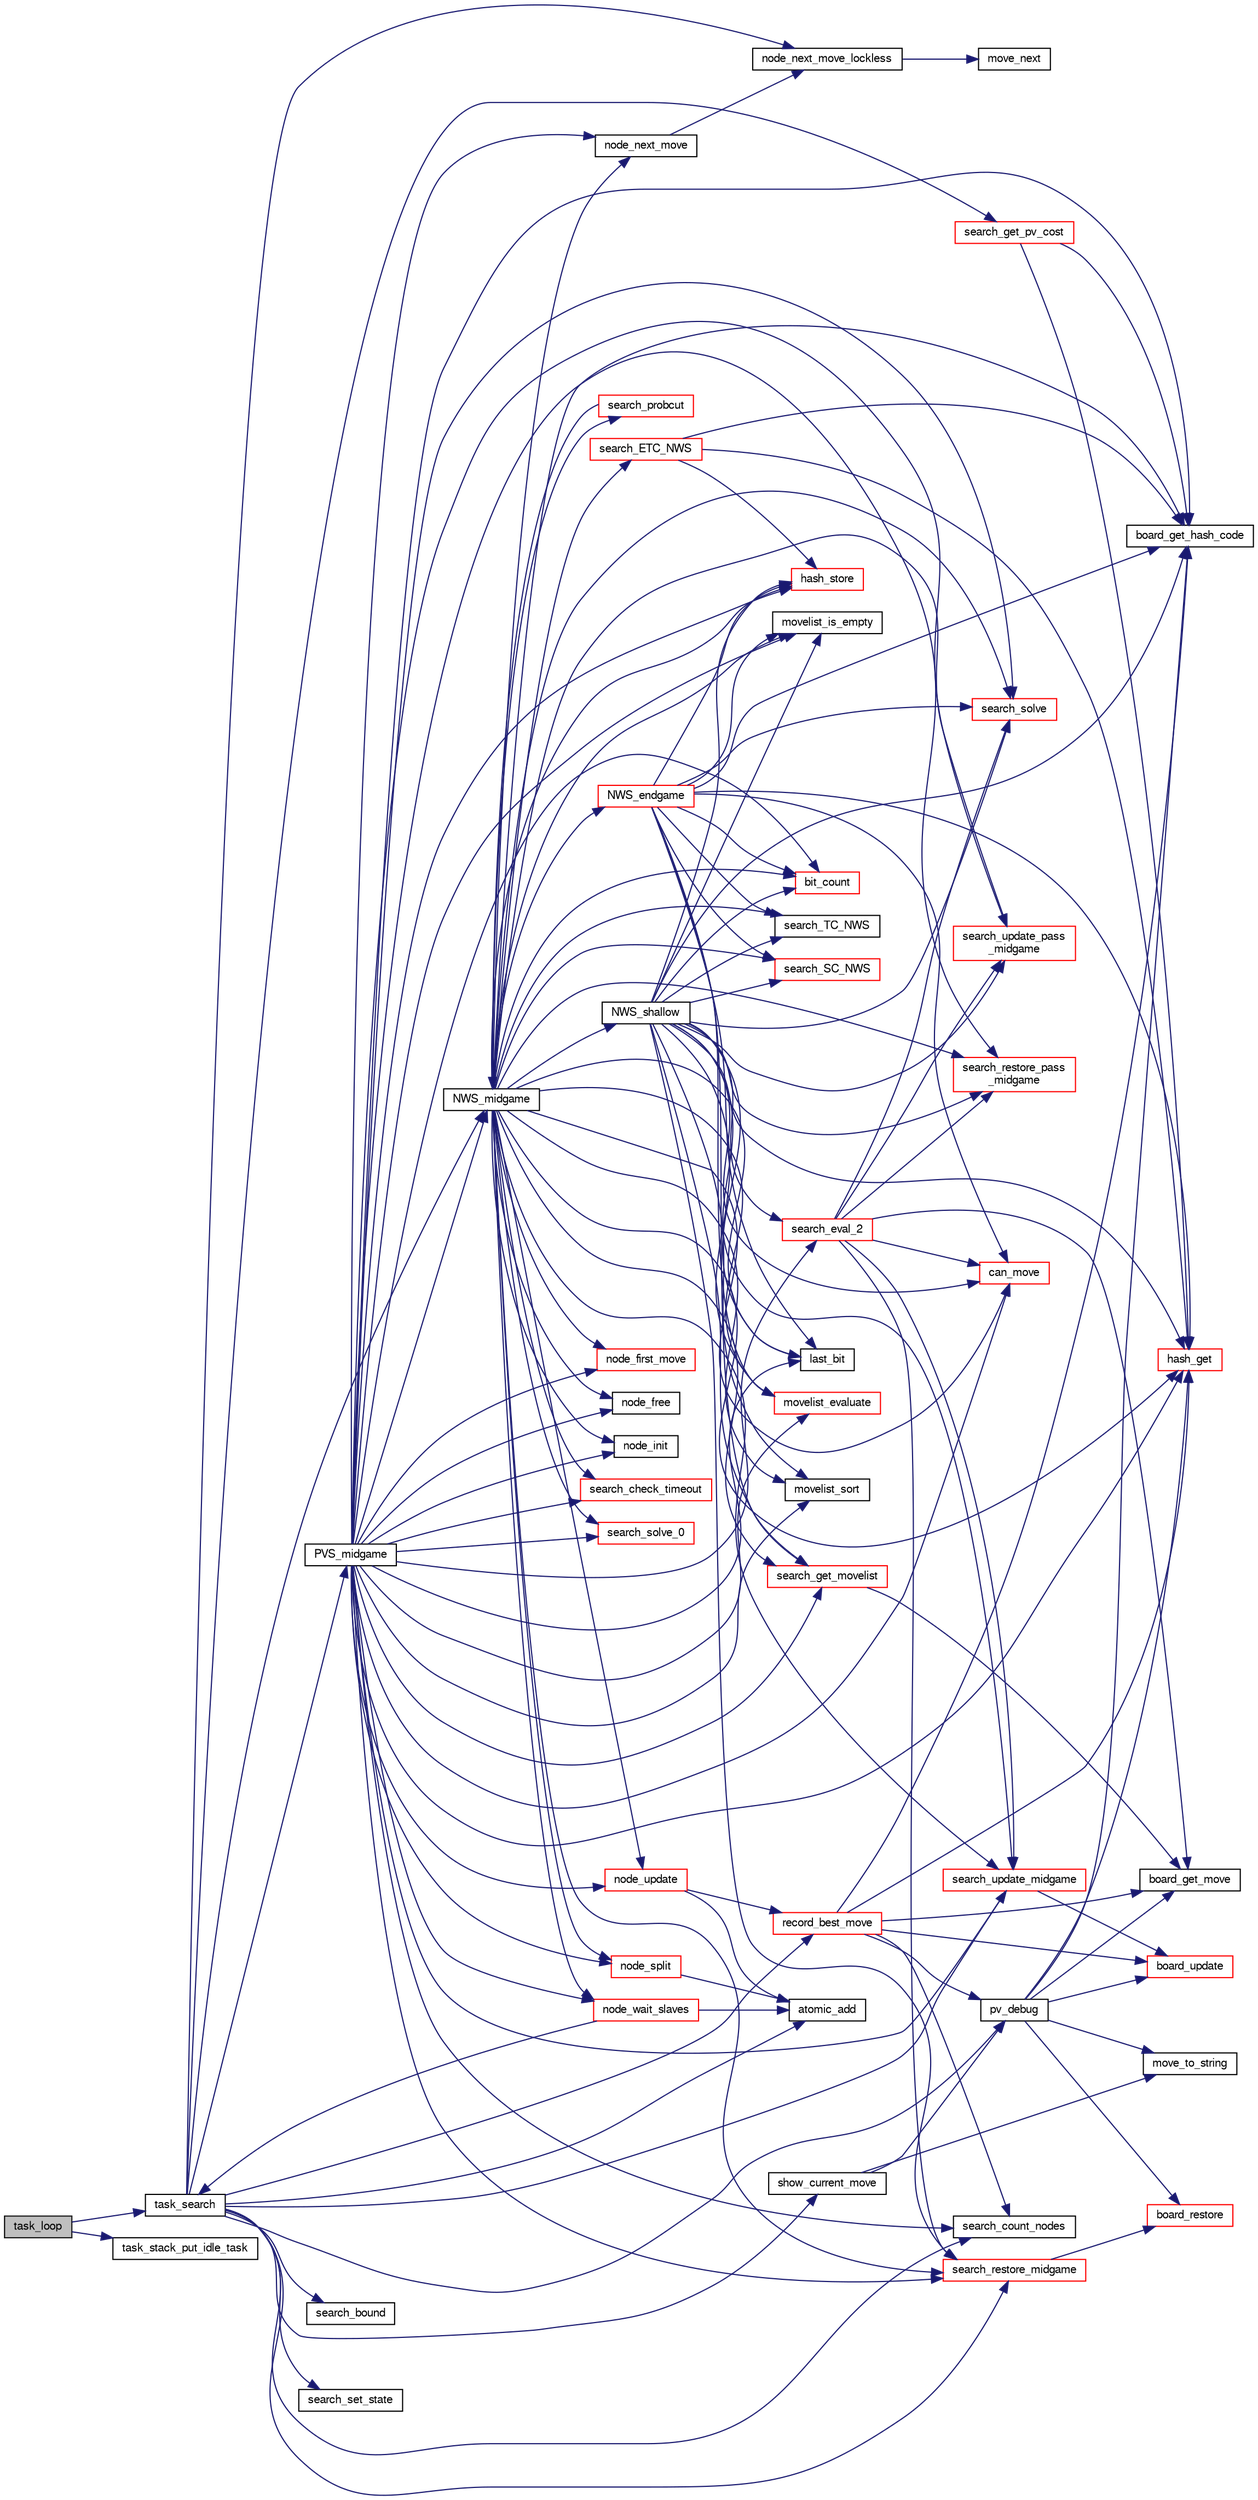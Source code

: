 digraph "task_loop"
{
 // LATEX_PDF_SIZE
  bgcolor="transparent";
  edge [fontname="FreeSans",fontsize="10",labelfontname="FreeSans",labelfontsize="10"];
  node [fontname="FreeSans",fontsize="10",shape=record];
  rankdir="LR";
  Node1 [label="task_loop",height=0.2,width=0.4,color="black", fillcolor="grey75", style="filled", fontcolor="black",tooltip="The main loop runned by a task."];
  Node1 -> Node2 [color="midnightblue",fontsize="10",style="solid",fontname="FreeSans"];
  Node2 [label="task_search",height=0.2,width=0.4,color="black",URL="$ybwc_8c.html#aaa4fc1461e78cd5569318f9e19399e50",tooltip="A parallel search within a Task structure."];
  Node2 -> Node3 [color="midnightblue",fontsize="10",style="solid",fontname="FreeSans"];
  Node3 [label="atomic_add",height=0.2,width=0.4,color="black",URL="$util_8h.html#a810a91328534783b77f0e95327f37270",tooltip=" "];
  Node2 -> Node4 [color="midnightblue",fontsize="10",style="solid",fontname="FreeSans"];
  Node4 [label="node_next_move_lockless",height=0.2,width=0.4,color="black",URL="$ybwc_8c.html#afa0e58a0825e315ec77c2504f4f3f1fe",tooltip="Get the next move of the move list."];
  Node4 -> Node5 [color="midnightblue",fontsize="10",style="solid",fontname="FreeSans"];
  Node5 [label="move_next",height=0.2,width=0.4,color="black",URL="$move_8c.html#a70f7e30cf2aa1dffdcde82ad10badab4",tooltip="Return the next move from the list."];
  Node2 -> Node6 [color="midnightblue",fontsize="10",style="solid",fontname="FreeSans"];
  Node6 [label="NWS_midgame",height=0.2,width=0.4,color="black",URL="$midgame_8c.html#a124e89d53abb00ee28a9f3135b5682dc",tooltip="Evaluate a midgame position with a Null Window Search algorithm."];
  Node6 -> Node7 [color="midnightblue",fontsize="10",style="solid",fontname="FreeSans"];
  Node7 [label="bit_count",height=0.2,width=0.4,color="red",URL="$bit_8c.html#a830fec0a90989da1f1900ff609b92167",tooltip="Count the number of bits set to one in an unsigned long long."];
  Node6 -> Node9 [color="midnightblue",fontsize="10",style="solid",fontname="FreeSans"];
  Node9 [label="board_get_hash_code",height=0.2,width=0.4,color="black",URL="$board_8c.html#a0e6cff6e714bcb714e2b9b2d7b9fbec6",tooltip="Compute a hash code."];
  Node6 -> Node10 [color="midnightblue",fontsize="10",style="solid",fontname="FreeSans"];
  Node10 [label="can_move",height=0.2,width=0.4,color="red",URL="$board_8c.html#ae1a532d6eaa0e55357d0f4b9cd659b88",tooltip="Check if a player can move."];
  Node6 -> Node13 [color="midnightblue",fontsize="10",style="solid",fontname="FreeSans"];
  Node13 [label="hash_get",height=0.2,width=0.4,color="red",URL="$hash-lock-free_8c.html#a6f54ce833279fec9ac110dcce45565ad",tooltip="Find an hash table entry according to the evaluated board hash codes."];
  Node6 -> Node15 [color="midnightblue",fontsize="10",style="solid",fontname="FreeSans"];
  Node15 [label="hash_store",height=0.2,width=0.4,color="red",URL="$hash-lock-free_8c.html#ae70e5c17e3d2cf7fb49e085be7092843",tooltip="Store an hashtable item."];
  Node6 -> Node22 [color="midnightblue",fontsize="10",style="solid",fontname="FreeSans"];
  Node22 [label="last_bit",height=0.2,width=0.4,color="black",URL="$bit_8c.html#ad47d9158c952a78b9602c699ab6ece49",tooltip="Search the last bit set (same as log2())."];
  Node6 -> Node23 [color="midnightblue",fontsize="10",style="solid",fontname="FreeSans"];
  Node23 [label="movelist_evaluate",height=0.2,width=0.4,color="red",URL="$move_8c.html#a9b4b1c7be1b237198713f0355f60fe28",tooltip="Evaluate a list of move in order to sort it."];
  Node6 -> Node43 [color="midnightblue",fontsize="10",style="solid",fontname="FreeSans"];
  Node43 [label="movelist_is_empty",height=0.2,width=0.4,color="black",URL="$move_8c.html#a13dc373d7c20c99db5dfbc1b70e20d15",tooltip="Check if the list is empty."];
  Node6 -> Node44 [color="midnightblue",fontsize="10",style="solid",fontname="FreeSans"];
  Node44 [label="movelist_sort",height=0.2,width=0.4,color="black",URL="$move_8c.html#a38bfc9e186591a76e2b3c673075effd3",tooltip="Sort all moves."];
  Node6 -> Node75 [color="midnightblue",fontsize="10",style="solid",fontname="FreeSans"];
  Node75 [label="node_first_move",height=0.2,width=0.4,color="red",URL="$ybwc_8c.html#add2247a628b88fd27119dfbe49a41111",tooltip="Get the first move of the move list."];
  Node6 -> Node77 [color="midnightblue",fontsize="10",style="solid",fontname="FreeSans"];
  Node77 [label="node_free",height=0.2,width=0.4,color="black",URL="$ybwc_8c.html#a9158549a90b34b758a3371f60e93a65b",tooltip="Free Resources allocated by a node."];
  Node6 -> Node78 [color="midnightblue",fontsize="10",style="solid",fontname="FreeSans"];
  Node78 [label="node_init",height=0.2,width=0.4,color="black",URL="$ybwc_8c.html#ad4a0c85671094fb20a59df4aed9202b5",tooltip="Initialize a node."];
  Node6 -> Node79 [color="midnightblue",fontsize="10",style="solid",fontname="FreeSans"];
  Node79 [label="node_next_move",height=0.2,width=0.4,color="black",URL="$ybwc_8c.html#a744689fe7920707e9cf5a4149be74b46",tooltip="Get the next move of the move list."];
  Node79 -> Node4 [color="midnightblue",fontsize="10",style="solid",fontname="FreeSans"];
  Node6 -> Node80 [color="midnightblue",fontsize="10",style="solid",fontname="FreeSans"];
  Node80 [label="node_split",height=0.2,width=0.4,color="red",URL="$ybwc_8c.html#a7dba05be5b187eb162b9311c91e22b38",tooltip="Node split."];
  Node80 -> Node3 [color="midnightblue",fontsize="10",style="solid",fontname="FreeSans"];
  Node6 -> Node90 [color="midnightblue",fontsize="10",style="solid",fontname="FreeSans"];
  Node90 [label="node_update",height=0.2,width=0.4,color="red",URL="$ybwc_8c.html#aaa3720f7191596fadf637ee6fddc8666",tooltip="Update a node."];
  Node90 -> Node3 [color="midnightblue",fontsize="10",style="solid",fontname="FreeSans"];
  Node90 -> Node91 [color="midnightblue",fontsize="10",style="solid",fontname="FreeSans"];
  Node91 [label="record_best_move",height=0.2,width=0.4,color="red",URL="$root_8c.html#ae557ecf41efe8b033969349603c765e2",tooltip="Record best move."];
  Node91 -> Node9 [color="midnightblue",fontsize="10",style="solid",fontname="FreeSans"];
  Node91 -> Node47 [color="midnightblue",fontsize="10",style="solid",fontname="FreeSans"];
  Node47 [label="board_get_move",height=0.2,width=0.4,color="black",URL="$board_8c.html#a3b5748c109770fe228ea15b562c0f113",tooltip="Compute a move."];
  Node91 -> Node32 [color="midnightblue",fontsize="10",style="solid",fontname="FreeSans"];
  Node32 [label="board_update",height=0.2,width=0.4,color="red",URL="$board_8c.html#a2d24dea46d67d71b1d9fe9f515d8d675",tooltip="Update a board."];
  Node91 -> Node13 [color="midnightblue",fontsize="10",style="solid",fontname="FreeSans"];
  Node91 -> Node99 [color="midnightblue",fontsize="10",style="solid",fontname="FreeSans"];
  Node99 [label="pv_debug",height=0.2,width=0.4,color="black",URL="$root_8c.html#a8441d8c906b98e56eb99fcb351ce6a14",tooltip="Debug PV."];
  Node99 -> Node9 [color="midnightblue",fontsize="10",style="solid",fontname="FreeSans"];
  Node99 -> Node47 [color="midnightblue",fontsize="10",style="solid",fontname="FreeSans"];
  Node99 -> Node25 [color="midnightblue",fontsize="10",style="solid",fontname="FreeSans"];
  Node25 [label="board_restore",height=0.2,width=0.4,color="red",URL="$board_8c.html#a101af447b84baa302b94c56822618f22",tooltip="Restore a board."];
  Node99 -> Node32 [color="midnightblue",fontsize="10",style="solid",fontname="FreeSans"];
  Node99 -> Node13 [color="midnightblue",fontsize="10",style="solid",fontname="FreeSans"];
  Node99 -> Node100 [color="midnightblue",fontsize="10",style="solid",fontname="FreeSans"];
  Node100 [label="move_to_string",height=0.2,width=0.4,color="black",URL="$move_8c.html#a5d61a3318dc80a3171250974a921055d",tooltip="Print out a move."];
  Node91 -> Node101 [color="midnightblue",fontsize="10",style="solid",fontname="FreeSans"];
  Node101 [label="search_count_nodes",height=0.2,width=0.4,color="black",URL="$search_8c.html#a66fbe49d1b42845bef2a07d0219a525c",tooltip="Return the number of nodes searched."];
  Node6 -> Node106 [color="midnightblue",fontsize="10",style="solid",fontname="FreeSans"];
  Node106 [label="node_wait_slaves",height=0.2,width=0.4,color="red",URL="$ybwc_8c.html#a6cab65bf7dade2f8653a2e3276b89c78",tooltip="Wait for slaves termination."];
  Node106 -> Node3 [color="midnightblue",fontsize="10",style="solid",fontname="FreeSans"];
  Node106 -> Node2 [color="midnightblue",fontsize="10",style="solid",fontname="FreeSans"];
  Node6 -> Node111 [color="midnightblue",fontsize="10",style="solid",fontname="FreeSans"];
  Node111 [label="NWS_endgame",height=0.2,width=0.4,color="red",URL="$endgame_8c.html#a3a2fd5b24cddcf17f9b29921bbf9ec57",tooltip="Evaluate an endgame position with a Null Window Search algorithm."];
  Node111 -> Node7 [color="midnightblue",fontsize="10",style="solid",fontname="FreeSans"];
  Node111 -> Node9 [color="midnightblue",fontsize="10",style="solid",fontname="FreeSans"];
  Node111 -> Node10 [color="midnightblue",fontsize="10",style="solid",fontname="FreeSans"];
  Node111 -> Node13 [color="midnightblue",fontsize="10",style="solid",fontname="FreeSans"];
  Node111 -> Node15 [color="midnightblue",fontsize="10",style="solid",fontname="FreeSans"];
  Node111 -> Node22 [color="midnightblue",fontsize="10",style="solid",fontname="FreeSans"];
  Node111 -> Node23 [color="midnightblue",fontsize="10",style="solid",fontname="FreeSans"];
  Node111 -> Node43 [color="midnightblue",fontsize="10",style="solid",fontname="FreeSans"];
  Node111 -> Node68 [color="midnightblue",fontsize="10",style="solid",fontname="FreeSans"];
  Node68 [label="search_get_movelist",height=0.2,width=0.4,color="red",URL="$search_8c.html#a507955218cafd96b85d29981f3ea6f8d",tooltip="Get a list of legal moves."];
  Node68 -> Node47 [color="midnightblue",fontsize="10",style="solid",fontname="FreeSans"];
  Node111 -> Node69 [color="midnightblue",fontsize="10",style="solid",fontname="FreeSans"];
  Node69 [label="search_SC_NWS",height=0.2,width=0.4,color="red",URL="$search_8c.html#afb7a2b1fa945dd8f14a8e56639fde259",tooltip="Stability Cutoff (TC)."];
  Node111 -> Node59 [color="midnightblue",fontsize="10",style="solid",fontname="FreeSans"];
  Node59 [label="search_solve",height=0.2,width=0.4,color="red",URL="$endgame_8c.html#a94a89fc327a63ea97d5e30c7c981a2aa",tooltip="Get the final score."];
  Node111 -> Node72 [color="midnightblue",fontsize="10",style="solid",fontname="FreeSans"];
  Node72 [label="search_TC_NWS",height=0.2,width=0.4,color="black",URL="$search_8c.html#a1df9af0edd9d96eb16b7ade51a96dbf4",tooltip="Transposition Cutoff (TC)."];
  Node6 -> Node45 [color="midnightblue",fontsize="10",style="solid",fontname="FreeSans"];
  Node45 [label="NWS_shallow",height=0.2,width=0.4,color="black",URL="$midgame_8c.html#af1a84e98330ad790762f316451f36067",tooltip="Evaluate a midgame position with a Null Window Search algorithm."];
  Node45 -> Node7 [color="midnightblue",fontsize="10",style="solid",fontname="FreeSans"];
  Node45 -> Node9 [color="midnightblue",fontsize="10",style="solid",fontname="FreeSans"];
  Node45 -> Node10 [color="midnightblue",fontsize="10",style="solid",fontname="FreeSans"];
  Node45 -> Node13 [color="midnightblue",fontsize="10",style="solid",fontname="FreeSans"];
  Node45 -> Node15 [color="midnightblue",fontsize="10",style="solid",fontname="FreeSans"];
  Node45 -> Node22 [color="midnightblue",fontsize="10",style="solid",fontname="FreeSans"];
  Node45 -> Node23 [color="midnightblue",fontsize="10",style="solid",fontname="FreeSans"];
  Node45 -> Node43 [color="midnightblue",fontsize="10",style="solid",fontname="FreeSans"];
  Node45 -> Node44 [color="midnightblue",fontsize="10",style="solid",fontname="FreeSans"];
  Node45 -> Node46 [color="midnightblue",fontsize="10",style="solid",fontname="FreeSans"];
  Node46 [label="search_eval_2",height=0.2,width=0.4,color="red",URL="$midgame_8c.html#a0092a1393b937f326dfa91ff24c7f72a",tooltip="Evaluate a position at depth 2."];
  Node46 -> Node47 [color="midnightblue",fontsize="10",style="solid",fontname="FreeSans"];
  Node46 -> Node10 [color="midnightblue",fontsize="10",style="solid",fontname="FreeSans"];
  Node46 -> Node63 [color="midnightblue",fontsize="10",style="solid",fontname="FreeSans"];
  Node63 [label="search_restore_midgame",height=0.2,width=0.4,color="red",URL="$search_8c.html#a8ee87f18a6108894aecb6f0cda99fcf8",tooltip="Restore the search state as before a move."];
  Node63 -> Node25 [color="midnightblue",fontsize="10",style="solid",fontname="FreeSans"];
  Node46 -> Node56 [color="midnightblue",fontsize="10",style="solid",fontname="FreeSans"];
  Node56 [label="search_restore_pass\l_midgame",height=0.2,width=0.4,color="red",URL="$search_8c.html#a5e9707f0c579c46996fba87fedecb58c",tooltip="Update the search state after a passing move."];
  Node46 -> Node59 [color="midnightblue",fontsize="10",style="solid",fontname="FreeSans"];
  Node46 -> Node66 [color="midnightblue",fontsize="10",style="solid",fontname="FreeSans"];
  Node66 [label="search_update_midgame",height=0.2,width=0.4,color="red",URL="$search_8c.html#a985ef3449348437e273c1d5c74ae74f6",tooltip="Update the search state after a move."];
  Node66 -> Node32 [color="midnightblue",fontsize="10",style="solid",fontname="FreeSans"];
  Node46 -> Node61 [color="midnightblue",fontsize="10",style="solid",fontname="FreeSans"];
  Node61 [label="search_update_pass\l_midgame",height=0.2,width=0.4,color="red",URL="$search_8c.html#af34e8681551a63ca25390b3c87bbf9f7",tooltip="Update the search state after a passing move."];
  Node45 -> Node68 [color="midnightblue",fontsize="10",style="solid",fontname="FreeSans"];
  Node45 -> Node63 [color="midnightblue",fontsize="10",style="solid",fontname="FreeSans"];
  Node45 -> Node56 [color="midnightblue",fontsize="10",style="solid",fontname="FreeSans"];
  Node45 -> Node69 [color="midnightblue",fontsize="10",style="solid",fontname="FreeSans"];
  Node45 -> Node59 [color="midnightblue",fontsize="10",style="solid",fontname="FreeSans"];
  Node45 -> Node72 [color="midnightblue",fontsize="10",style="solid",fontname="FreeSans"];
  Node45 -> Node66 [color="midnightblue",fontsize="10",style="solid",fontname="FreeSans"];
  Node45 -> Node61 [color="midnightblue",fontsize="10",style="solid",fontname="FreeSans"];
  Node6 -> Node122 [color="midnightblue",fontsize="10",style="solid",fontname="FreeSans"];
  Node122 [label="search_check_timeout",height=0.2,width=0.4,color="red",URL="$search_8c.html#a1fc126733c7201381ebb66cb42e23ad7",tooltip="Check if it can iterate more..."];
  Node6 -> Node124 [color="midnightblue",fontsize="10",style="solid",fontname="FreeSans"];
  Node124 [label="search_ETC_NWS",height=0.2,width=0.4,color="red",URL="$search_8c.html#acca0552701cb0d46a406101f5f426e17",tooltip="Enhanced Transposition Cutoff (ETC)."];
  Node124 -> Node9 [color="midnightblue",fontsize="10",style="solid",fontname="FreeSans"];
  Node124 -> Node13 [color="midnightblue",fontsize="10",style="solid",fontname="FreeSans"];
  Node124 -> Node15 [color="midnightblue",fontsize="10",style="solid",fontname="FreeSans"];
  Node6 -> Node68 [color="midnightblue",fontsize="10",style="solid",fontname="FreeSans"];
  Node6 -> Node125 [color="midnightblue",fontsize="10",style="solid",fontname="FreeSans"];
  Node125 [label="search_probcut",height=0.2,width=0.4,color="red",URL="$midgame_8c.html#a232fed82bb28cdcc18d59d1cfecab0f1",tooltip="Probcut."];
  Node125 -> Node6 [color="midnightblue",fontsize="10",style="solid",fontname="FreeSans"];
  Node6 -> Node63 [color="midnightblue",fontsize="10",style="solid",fontname="FreeSans"];
  Node6 -> Node56 [color="midnightblue",fontsize="10",style="solid",fontname="FreeSans"];
  Node6 -> Node69 [color="midnightblue",fontsize="10",style="solid",fontname="FreeSans"];
  Node6 -> Node59 [color="midnightblue",fontsize="10",style="solid",fontname="FreeSans"];
  Node6 -> Node129 [color="midnightblue",fontsize="10",style="solid",fontname="FreeSans"];
  Node129 [label="search_solve_0",height=0.2,width=0.4,color="red",URL="$endgame_8c.html#ae04cc7f1a6a497061ed834030a426912",tooltip="Get the final score."];
  Node6 -> Node72 [color="midnightblue",fontsize="10",style="solid",fontname="FreeSans"];
  Node6 -> Node66 [color="midnightblue",fontsize="10",style="solid",fontname="FreeSans"];
  Node6 -> Node61 [color="midnightblue",fontsize="10",style="solid",fontname="FreeSans"];
  Node2 -> Node99 [color="midnightblue",fontsize="10",style="solid",fontname="FreeSans"];
  Node2 -> Node131 [color="midnightblue",fontsize="10",style="solid",fontname="FreeSans"];
  Node131 [label="PVS_midgame",height=0.2,width=0.4,color="black",URL="$midgame_8c.html#a356424012da8237d13afb64450c0fb33",tooltip="Evaluate a position with a deep Principal Variation Search algorithm."];
  Node131 -> Node7 [color="midnightblue",fontsize="10",style="solid",fontname="FreeSans"];
  Node131 -> Node9 [color="midnightblue",fontsize="10",style="solid",fontname="FreeSans"];
  Node131 -> Node10 [color="midnightblue",fontsize="10",style="solid",fontname="FreeSans"];
  Node131 -> Node13 [color="midnightblue",fontsize="10",style="solid",fontname="FreeSans"];
  Node131 -> Node15 [color="midnightblue",fontsize="10",style="solid",fontname="FreeSans"];
  Node131 -> Node22 [color="midnightblue",fontsize="10",style="solid",fontname="FreeSans"];
  Node131 -> Node23 [color="midnightblue",fontsize="10",style="solid",fontname="FreeSans"];
  Node131 -> Node43 [color="midnightblue",fontsize="10",style="solid",fontname="FreeSans"];
  Node131 -> Node44 [color="midnightblue",fontsize="10",style="solid",fontname="FreeSans"];
  Node131 -> Node75 [color="midnightblue",fontsize="10",style="solid",fontname="FreeSans"];
  Node131 -> Node77 [color="midnightblue",fontsize="10",style="solid",fontname="FreeSans"];
  Node131 -> Node78 [color="midnightblue",fontsize="10",style="solid",fontname="FreeSans"];
  Node131 -> Node79 [color="midnightblue",fontsize="10",style="solid",fontname="FreeSans"];
  Node131 -> Node80 [color="midnightblue",fontsize="10",style="solid",fontname="FreeSans"];
  Node131 -> Node90 [color="midnightblue",fontsize="10",style="solid",fontname="FreeSans"];
  Node131 -> Node106 [color="midnightblue",fontsize="10",style="solid",fontname="FreeSans"];
  Node131 -> Node6 [color="midnightblue",fontsize="10",style="solid",fontname="FreeSans"];
  Node131 -> Node122 [color="midnightblue",fontsize="10",style="solid",fontname="FreeSans"];
  Node131 -> Node101 [color="midnightblue",fontsize="10",style="solid",fontname="FreeSans"];
  Node131 -> Node46 [color="midnightblue",fontsize="10",style="solid",fontname="FreeSans"];
  Node131 -> Node68 [color="midnightblue",fontsize="10",style="solid",fontname="FreeSans"];
  Node131 -> Node63 [color="midnightblue",fontsize="10",style="solid",fontname="FreeSans"];
  Node131 -> Node56 [color="midnightblue",fontsize="10",style="solid",fontname="FreeSans"];
  Node131 -> Node59 [color="midnightblue",fontsize="10",style="solid",fontname="FreeSans"];
  Node131 -> Node129 [color="midnightblue",fontsize="10",style="solid",fontname="FreeSans"];
  Node131 -> Node66 [color="midnightblue",fontsize="10",style="solid",fontname="FreeSans"];
  Node131 -> Node61 [color="midnightblue",fontsize="10",style="solid",fontname="FreeSans"];
  Node2 -> Node91 [color="midnightblue",fontsize="10",style="solid",fontname="FreeSans"];
  Node2 -> Node132 [color="midnightblue",fontsize="10",style="solid",fontname="FreeSans"];
  Node132 [label="search_bound",height=0.2,width=0.4,color="black",URL="$root_8c.html#abd96ac683822561d0ca3e2981a6585da",tooltip="bound root scores according to stable squares"];
  Node2 -> Node101 [color="midnightblue",fontsize="10",style="solid",fontname="FreeSans"];
  Node2 -> Node133 [color="midnightblue",fontsize="10",style="solid",fontname="FreeSans"];
  Node133 [label="search_get_pv_cost",height=0.2,width=0.4,color="red",URL="$root_8c.html#a21c11cfc3f9cd40ca89f876ff7ecadeb",tooltip="Compute a cost as a combination of node count, depth, etc. from hash_table."];
  Node133 -> Node9 [color="midnightblue",fontsize="10",style="solid",fontname="FreeSans"];
  Node133 -> Node13 [color="midnightblue",fontsize="10",style="solid",fontname="FreeSans"];
  Node2 -> Node63 [color="midnightblue",fontsize="10",style="solid",fontname="FreeSans"];
  Node2 -> Node134 [color="midnightblue",fontsize="10",style="solid",fontname="FreeSans"];
  Node134 [label="search_set_state",height=0.2,width=0.4,color="black",URL="$search_8c.html#acf27ae11e239ef4f381b814e81c1e018",tooltip="Set the search running/waiting state."];
  Node2 -> Node66 [color="midnightblue",fontsize="10",style="solid",fontname="FreeSans"];
  Node2 -> Node135 [color="midnightblue",fontsize="10",style="solid",fontname="FreeSans"];
  Node135 [label="show_current_move",height=0.2,width=0.4,color="black",URL="$root_8c.html#aa321c37f43d4be74003cc093bae04c0a",tooltip=" "];
  Node135 -> Node100 [color="midnightblue",fontsize="10",style="solid",fontname="FreeSans"];
  Node135 -> Node99 [color="midnightblue",fontsize="10",style="solid",fontname="FreeSans"];
  Node1 -> Node136 [color="midnightblue",fontsize="10",style="solid",fontname="FreeSans"];
  Node136 [label="task_stack_put_idle_task",height=0.2,width=0.4,color="black",URL="$ybwc_8c.html#ac541d0a660f555b33a2124d1131b2eb0",tooltip="Put back an idle task after using it."];
}
